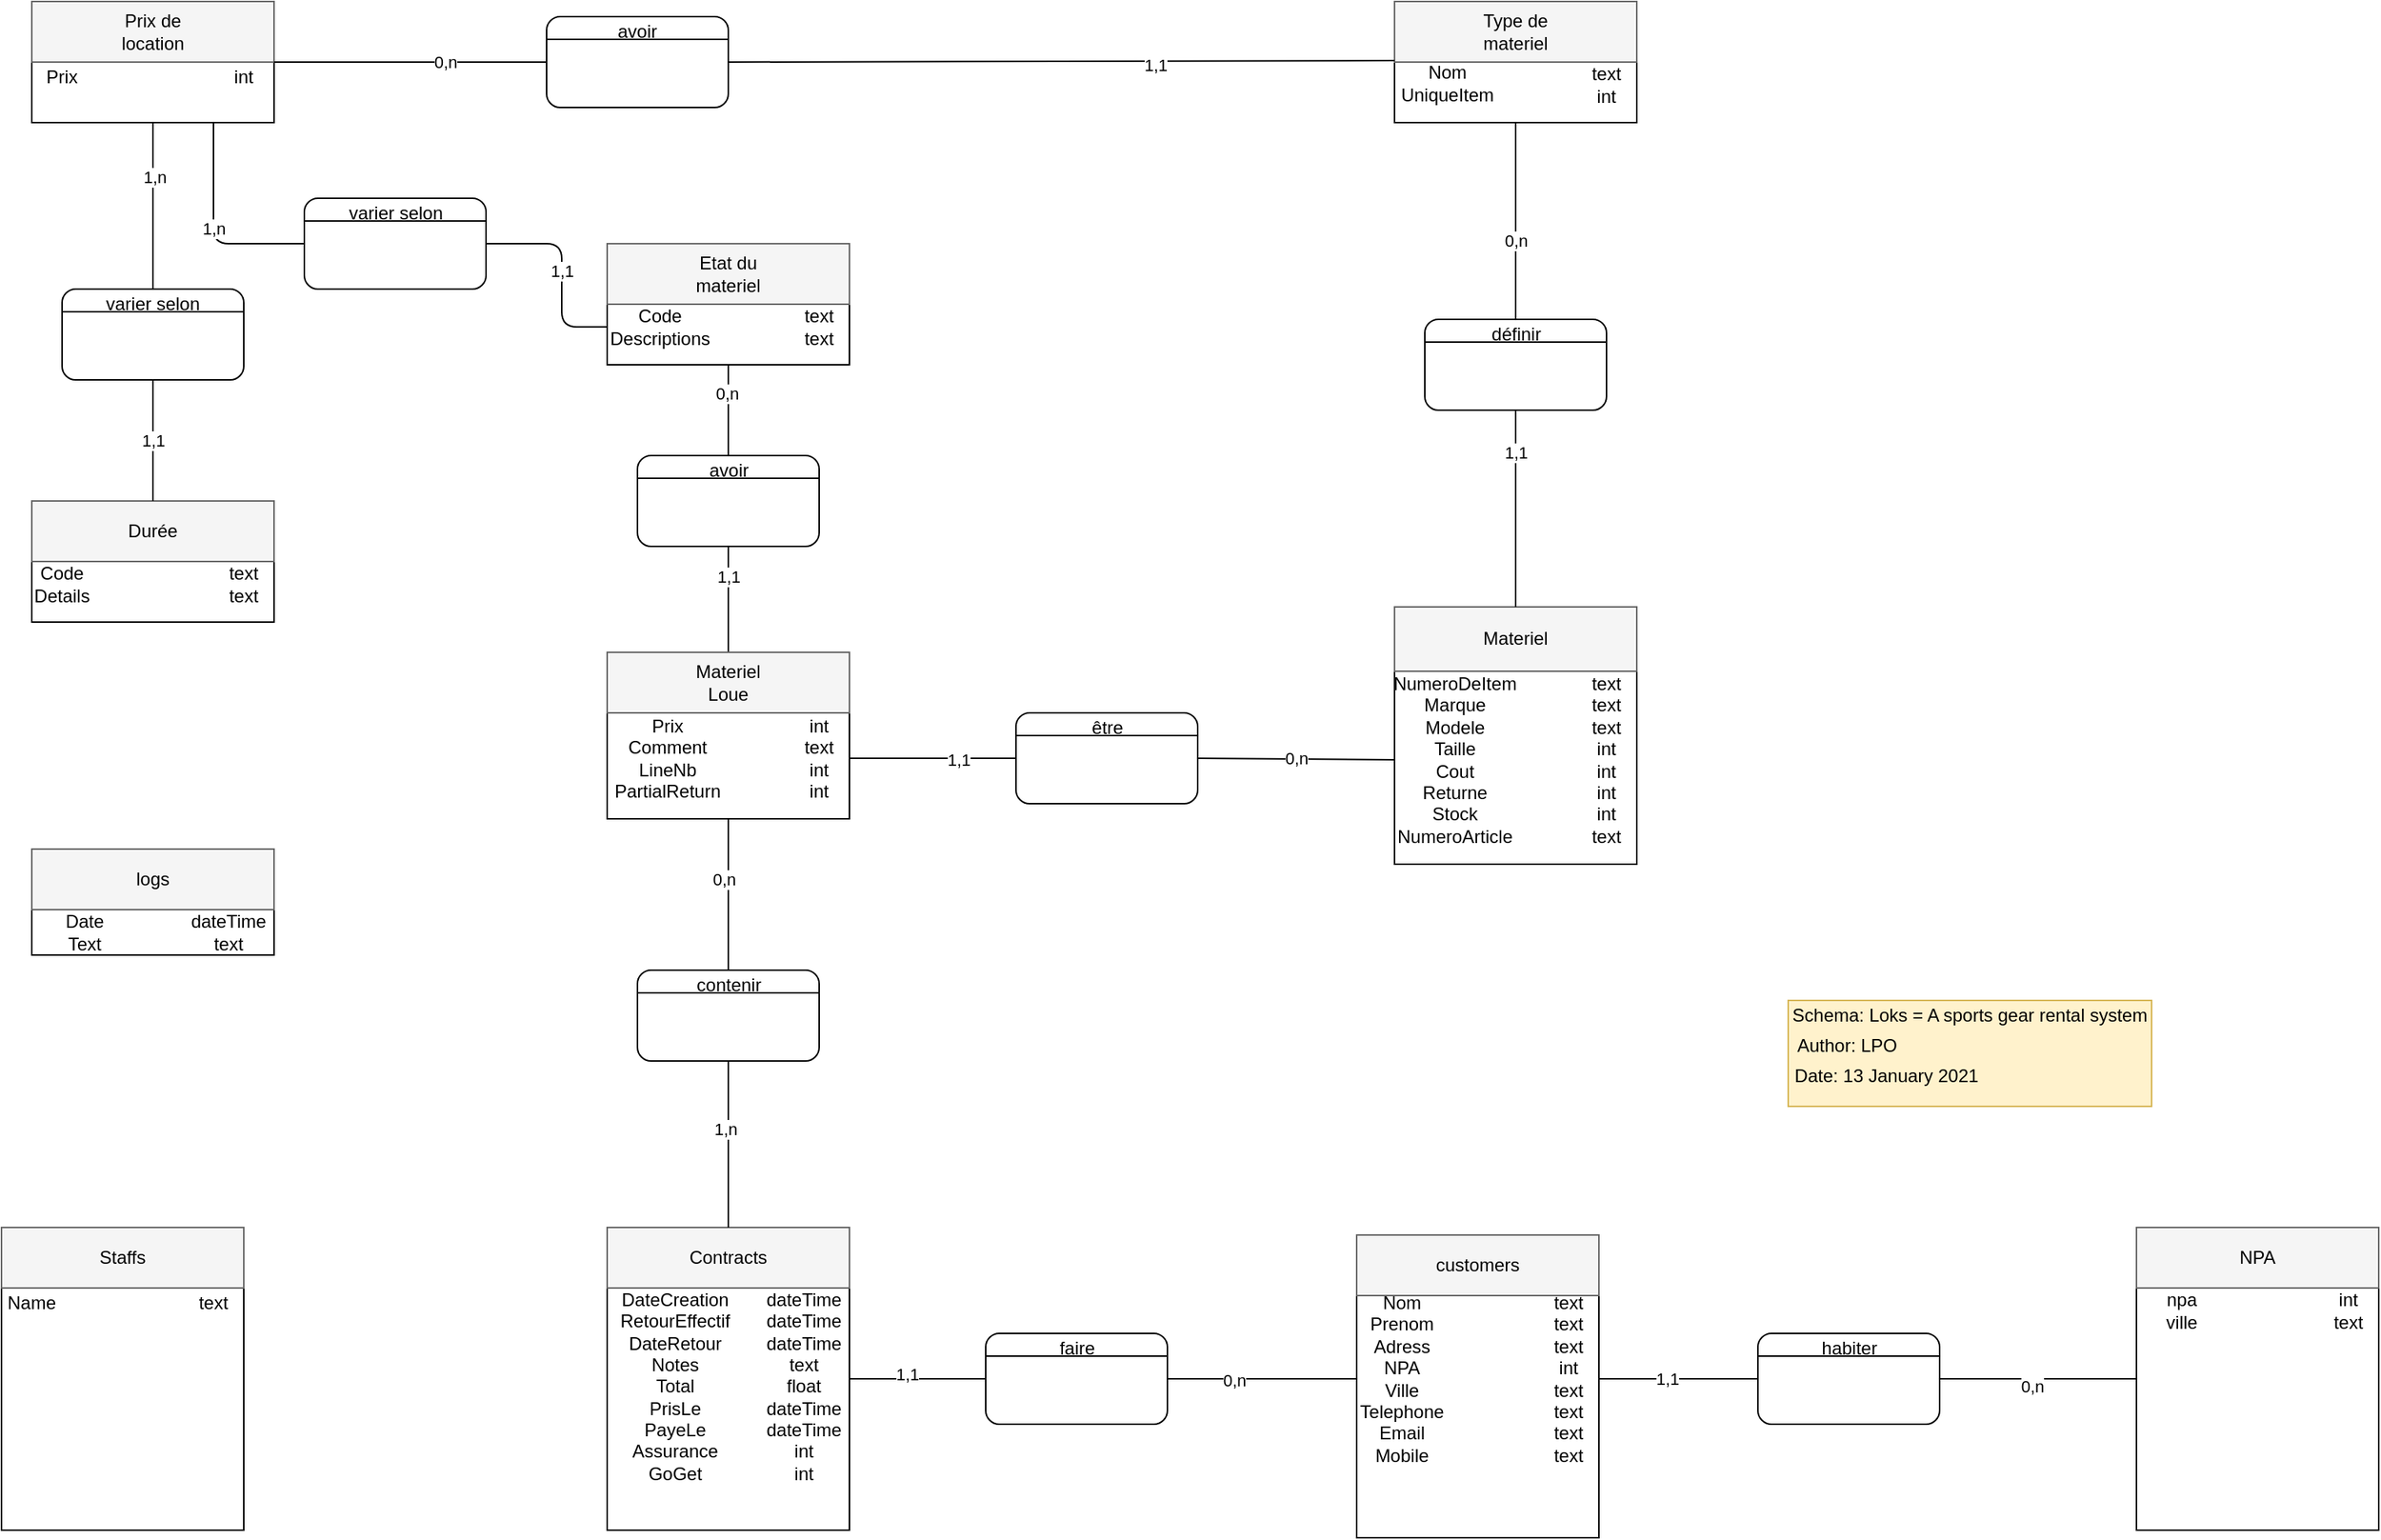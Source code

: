 <mxfile version="16.5.6" type="device"><diagram id="9WzmD446-krZWgBicuaV" name="Page-1"><mxGraphModel dx="1778" dy="1775" grid="1" gridSize="10" guides="1" tooltips="1" connect="1" arrows="1" fold="1" page="1" pageScale="1" pageWidth="1169" pageHeight="827" background="none" math="0" shadow="0"><root><mxCell id="0"/><mxCell id="1" parent="0"/><mxCell id="_PTMoVdR8mPty94F9TAN-124" value="" style="rounded=0;whiteSpace=wrap;html=1;fillColor=#fff2cc;strokeColor=#d6b656;container=0;" parent="1" vertex="1"><mxGeometry x="1200" y="-140" width="240" height="70" as="geometry"/></mxCell><mxCell id="_PTMoVdR8mPty94F9TAN-125" value="&lt;font style=&quot;font-size: 12px&quot;&gt;Schema: Loks = A sports gear rental system&lt;/font&gt;" style="text;html=1;strokeColor=none;fillColor=none;align=center;verticalAlign=middle;whiteSpace=wrap;rounded=0;container=0;" parent="1" vertex="1"><mxGeometry x="1200" y="-140" width="240" height="20" as="geometry"/></mxCell><mxCell id="_PTMoVdR8mPty94F9TAN-126" value="Author: LPO" style="text;html=1;strokeColor=none;fillColor=none;align=center;verticalAlign=middle;whiteSpace=wrap;rounded=0;container=0;" parent="1" vertex="1"><mxGeometry x="1200" y="-120" width="77.5" height="20" as="geometry"/></mxCell><mxCell id="_PTMoVdR8mPty94F9TAN-127" value="Date: 13 January 2021" style="text;html=1;strokeColor=none;fillColor=none;align=center;verticalAlign=middle;whiteSpace=wrap;rounded=0;container=0;" parent="1" vertex="1"><mxGeometry x="1200" y="-100" width="130" height="20" as="geometry"/></mxCell><mxCell id="_PTMoVdR8mPty94F9TAN-1" value="" style="rounded=0;whiteSpace=wrap;html=1;container=0;" parent="1" vertex="1"><mxGeometry x="20" y="10" width="160" height="200" as="geometry"/></mxCell><mxCell id="_PTMoVdR8mPty94F9TAN-3" value="" style="rounded=0;whiteSpace=wrap;html=1;fillColor=#f5f5f5;strokeColor=#666666;fontColor=#333333;container=0;" parent="1" vertex="1"><mxGeometry x="20" y="10" width="160" height="40" as="geometry"/></mxCell><mxCell id="_PTMoVdR8mPty94F9TAN-4" value="Staffs" style="text;html=1;strokeColor=none;fillColor=none;align=center;verticalAlign=middle;whiteSpace=wrap;rounded=0;container=0;" parent="1" vertex="1"><mxGeometry x="80" y="20" width="40" height="20" as="geometry"/></mxCell><mxCell id="_PTMoVdR8mPty94F9TAN-112" value="Name" style="text;html=1;strokeColor=none;fillColor=none;align=center;verticalAlign=middle;whiteSpace=wrap;rounded=0;container=0;" parent="1" vertex="1"><mxGeometry x="20" y="50" width="40" height="20" as="geometry"/></mxCell><mxCell id="_PTMoVdR8mPty94F9TAN-113" value="text" style="text;html=1;strokeColor=none;fillColor=none;align=center;verticalAlign=middle;whiteSpace=wrap;rounded=0;container=0;" parent="1" vertex="1"><mxGeometry x="140" y="50" width="40" height="20" as="geometry"/></mxCell><mxCell id="_PTMoVdR8mPty94F9TAN-14" value="" style="rounded=0;whiteSpace=wrap;html=1;container=0;" parent="1" vertex="1"><mxGeometry x="915" y="15" width="160" height="200" as="geometry"/></mxCell><mxCell id="_PTMoVdR8mPty94F9TAN-15" value="" style="rounded=0;whiteSpace=wrap;html=1;fillColor=#f5f5f5;strokeColor=#666666;fontColor=#333333;container=0;" parent="1" vertex="1"><mxGeometry x="915" y="15" width="160" height="40" as="geometry"/></mxCell><mxCell id="_PTMoVdR8mPty94F9TAN-16" value="customers" style="text;html=1;strokeColor=none;fillColor=none;align=center;verticalAlign=middle;whiteSpace=wrap;rounded=0;container=0;" parent="1" vertex="1"><mxGeometry x="975" y="25" width="40" height="20" as="geometry"/></mxCell><mxCell id="_PTMoVdR8mPty94F9TAN-116" value="Nom&lt;br&gt;Prenom&lt;br&gt;Adress&lt;br&gt;NPA&lt;br&gt;Ville&lt;br&gt;Telephone&lt;br&gt;Email&lt;br&gt;Mobile" style="text;html=1;strokeColor=none;fillColor=none;align=center;verticalAlign=middle;whiteSpace=wrap;rounded=0;container=0;" parent="1" vertex="1"><mxGeometry x="915" y="55" width="60" height="110" as="geometry"/></mxCell><mxCell id="_PTMoVdR8mPty94F9TAN-117" value="text&lt;br&gt;text&lt;br&gt;text&lt;br&gt;int&lt;br&gt;text&lt;br&gt;text&lt;br&gt;text&lt;br&gt;text" style="text;html=1;strokeColor=none;fillColor=none;align=center;verticalAlign=middle;whiteSpace=wrap;rounded=0;container=0;" parent="1" vertex="1"><mxGeometry x="1035" y="55" width="40" height="110" as="geometry"/></mxCell><mxCell id="_PTMoVdR8mPty94F9TAN-44" value="" style="rounded=0;whiteSpace=wrap;html=1;container=0;" parent="1" vertex="1"><mxGeometry x="40" y="-470" width="160" height="80" as="geometry"/></mxCell><mxCell id="_PTMoVdR8mPty94F9TAN-45" value="" style="rounded=0;whiteSpace=wrap;html=1;fillColor=#f5f5f5;strokeColor=#666666;fontColor=#333333;container=0;" parent="1" vertex="1"><mxGeometry x="40" y="-470" width="160" height="40" as="geometry"/></mxCell><mxCell id="_PTMoVdR8mPty94F9TAN-46" value="Durée" style="text;html=1;strokeColor=none;fillColor=none;align=center;verticalAlign=middle;whiteSpace=wrap;rounded=0;container=0;" parent="1" vertex="1"><mxGeometry x="100" y="-460" width="40" height="20" as="geometry"/></mxCell><mxCell id="_PTMoVdR8mPty94F9TAN-89" value="Code&lt;br&gt;Details" style="text;html=1;strokeColor=none;fillColor=none;align=center;verticalAlign=middle;whiteSpace=wrap;rounded=0;container=0;" parent="1" vertex="1"><mxGeometry x="40" y="-430" width="40" height="30" as="geometry"/></mxCell><mxCell id="_PTMoVdR8mPty94F9TAN-90" value="text&lt;br&gt;text" style="text;html=1;strokeColor=none;fillColor=none;align=center;verticalAlign=middle;whiteSpace=wrap;rounded=0;container=0;" parent="1" vertex="1"><mxGeometry x="160" y="-430" width="40" height="30" as="geometry"/></mxCell><mxCell id="_PTMoVdR8mPty94F9TAN-47" value="" style="group;container=0;" parent="1" vertex="1" connectable="0"><mxGeometry x="40" y="-800" width="160" height="200" as="geometry"/></mxCell><mxCell id="Ji-aBP_KLrgRGcmeKjv6-21" value="" style="rounded=0;whiteSpace=wrap;html=1;container=0;" parent="1" vertex="1"><mxGeometry x="40" y="-800" width="160" height="80" as="geometry"/></mxCell><mxCell id="Ji-aBP_KLrgRGcmeKjv6-22" value="" style="rounded=0;whiteSpace=wrap;html=1;fillColor=#f5f5f5;strokeColor=#666666;fontColor=#333333;container=0;" parent="1" vertex="1"><mxGeometry x="40" y="-800" width="160" height="40" as="geometry"/></mxCell><mxCell id="Ji-aBP_KLrgRGcmeKjv6-23" value="Prix de location" style="text;html=1;strokeColor=none;fillColor=none;align=center;verticalAlign=middle;whiteSpace=wrap;rounded=0;container=0;" parent="1" vertex="1"><mxGeometry x="100" y="-790" width="40" height="20" as="geometry"/></mxCell><mxCell id="Ji-aBP_KLrgRGcmeKjv6-24" value="Prix" style="text;html=1;strokeColor=none;fillColor=none;align=center;verticalAlign=middle;whiteSpace=wrap;rounded=0;container=0;" parent="1" vertex="1"><mxGeometry x="40" y="-760" width="40" height="20" as="geometry"/></mxCell><mxCell id="Ji-aBP_KLrgRGcmeKjv6-25" value="int" style="text;html=1;strokeColor=none;fillColor=none;align=center;verticalAlign=middle;whiteSpace=wrap;rounded=0;container=0;" parent="1" vertex="1"><mxGeometry x="160" y="-760" width="40" height="20" as="geometry"/></mxCell><mxCell id="_PTMoVdR8mPty94F9TAN-9" value="" style="rounded=0;whiteSpace=wrap;html=1;container=0;" parent="1" vertex="1"><mxGeometry x="420" y="10" width="160" height="200" as="geometry"/></mxCell><mxCell id="_PTMoVdR8mPty94F9TAN-10" value="" style="rounded=0;whiteSpace=wrap;html=1;fillColor=#f5f5f5;strokeColor=#666666;fontColor=#333333;container=0;" parent="1" vertex="1"><mxGeometry x="420" y="10" width="160" height="40" as="geometry"/></mxCell><mxCell id="_PTMoVdR8mPty94F9TAN-11" value="Contracts" style="text;html=1;strokeColor=none;fillColor=none;align=center;verticalAlign=middle;whiteSpace=wrap;rounded=0;container=0;" parent="1" vertex="1"><mxGeometry x="480" y="20" width="40" height="20" as="geometry"/></mxCell><mxCell id="_PTMoVdR8mPty94F9TAN-114" value="DateCreation&lt;br&gt;RetourEffectif&lt;br&gt;DateRetour&lt;br&gt;Notes&lt;br&gt;Total&lt;br&gt;PrisLe&lt;br&gt;PayeLe&lt;br&gt;Assurance&lt;br&gt;GoGet" style="text;html=1;strokeColor=none;fillColor=none;align=center;verticalAlign=middle;whiteSpace=wrap;rounded=0;container=0;" parent="1" vertex="1"><mxGeometry x="460" y="50" width="10" height="130" as="geometry"/></mxCell><mxCell id="_PTMoVdR8mPty94F9TAN-115" value="dateTime&lt;br&gt;dateTime&lt;br&gt;dateTime&lt;br&gt;text&lt;br&gt;float&lt;br&gt;dateTime&lt;br&gt;dateTime&lt;br&gt;int&lt;br&gt;int&lt;br&gt;" style="text;html=1;strokeColor=none;fillColor=none;align=center;verticalAlign=middle;whiteSpace=wrap;rounded=0;container=0;" parent="1" vertex="1"><mxGeometry x="530" y="50" width="40" height="130" as="geometry"/></mxCell><mxCell id="zCXw7izMBAzruXBHAepH-11" value="" style="endArrow=none;html=1;entryX=0.5;entryY=1;entryDx=0;entryDy=0;" parent="1" target="Ji-aBP_KLrgRGcmeKjv6-21" edge="1"><mxGeometry width="50" height="50" relative="1" as="geometry"><mxPoint x="120" y="-610" as="sourcePoint"/><mxPoint x="150" y="-710" as="targetPoint"/></mxGeometry></mxCell><mxCell id="zCXw7izMBAzruXBHAepH-15" value="1,n" style="edgeLabel;html=1;align=center;verticalAlign=middle;resizable=0;points=[];" parent="zCXw7izMBAzruXBHAepH-11" vertex="1" connectable="0"><mxGeometry x="0.343" y="-1" relative="1" as="geometry"><mxPoint as="offset"/></mxGeometry></mxCell><mxCell id="zCXw7izMBAzruXBHAepH-12" value="1,1" style="endArrow=none;html=1;entryX=0.5;entryY=1;entryDx=0;entryDy=0;exitX=0.5;exitY=0;exitDx=0;exitDy=0;" parent="1" source="_PTMoVdR8mPty94F9TAN-45" target="zCXw7izMBAzruXBHAepH-9" edge="1"><mxGeometry width="50" height="50" relative="1" as="geometry"><mxPoint x="80" y="-490" as="sourcePoint"/><mxPoint x="130" y="-540" as="targetPoint"/></mxGeometry></mxCell><mxCell id="zCXw7izMBAzruXBHAepH-21" value="" style="group" parent="1" vertex="1" connectable="0"><mxGeometry x="420" y="-640" width="160" height="80" as="geometry"/></mxCell><mxCell id="zCXw7izMBAzruXBHAepH-16" value="" style="group" parent="zCXw7izMBAzruXBHAepH-21" vertex="1" connectable="0"><mxGeometry width="160" height="80" as="geometry"/></mxCell><mxCell id="_PTMoVdR8mPty94F9TAN-34" value="" style="rounded=0;whiteSpace=wrap;html=1;container=0;" parent="zCXw7izMBAzruXBHAepH-16" vertex="1"><mxGeometry width="160" height="80" as="geometry"/></mxCell><mxCell id="_PTMoVdR8mPty94F9TAN-35" value="" style="rounded=0;whiteSpace=wrap;html=1;fillColor=#f5f5f5;strokeColor=#666666;fontColor=#333333;container=0;" parent="zCXw7izMBAzruXBHAepH-16" vertex="1"><mxGeometry width="160" height="40" as="geometry"/></mxCell><mxCell id="_PTMoVdR8mPty94F9TAN-36" value="Etat du materiel" style="text;html=1;strokeColor=none;fillColor=none;align=center;verticalAlign=middle;whiteSpace=wrap;rounded=0;container=0;" parent="zCXw7izMBAzruXBHAepH-16" vertex="1"><mxGeometry x="60" y="10" width="40" height="20" as="geometry"/></mxCell><mxCell id="_PTMoVdR8mPty94F9TAN-91" value="Code&lt;br&gt;Descriptions" style="text;html=1;strokeColor=none;fillColor=none;align=center;verticalAlign=middle;whiteSpace=wrap;rounded=0;container=0;" parent="zCXw7izMBAzruXBHAepH-16" vertex="1"><mxGeometry y="30" width="70" height="50" as="geometry"/></mxCell><mxCell id="_PTMoVdR8mPty94F9TAN-92" value="text&lt;br&gt;text" style="text;html=1;strokeColor=none;fillColor=none;align=center;verticalAlign=middle;whiteSpace=wrap;rounded=0;container=0;" parent="zCXw7izMBAzruXBHAepH-16" vertex="1"><mxGeometry x="120" y="40" width="40" height="30" as="geometry"/></mxCell><mxCell id="zCXw7izMBAzruXBHAepH-22" value="" style="group" parent="1" vertex="1" connectable="0"><mxGeometry x="220" y="-690" width="120" height="80" as="geometry"/></mxCell><mxCell id="zCXw7izMBAzruXBHAepH-18" value="" style="group" parent="zCXw7izMBAzruXBHAepH-22" vertex="1" connectable="0"><mxGeometry width="120" height="80" as="geometry"/></mxCell><mxCell id="zCXw7izMBAzruXBHAepH-19" value="" style="rounded=1;whiteSpace=wrap;html=1;" parent="zCXw7izMBAzruXBHAepH-18" vertex="1"><mxGeometry y="20" width="120" height="60" as="geometry"/></mxCell><mxCell id="WAg0aHEpYFght70M3WNd-4" value="" style="endArrow=none;html=1;exitX=0;exitY=0.25;exitDx=0;exitDy=0;entryX=1;entryY=0.25;entryDx=0;entryDy=0;" parent="zCXw7izMBAzruXBHAepH-18" source="zCXw7izMBAzruXBHAepH-19" target="zCXw7izMBAzruXBHAepH-19" edge="1"><mxGeometry width="50" height="50" relative="1" as="geometry"><mxPoint x="10" y="180" as="sourcePoint"/><mxPoint x="100" y="160" as="targetPoint"/></mxGeometry></mxCell><mxCell id="4ryW6aU3cbQ0nedecS1C-4" value="varier selon" style="text;html=1;align=center;verticalAlign=middle;resizable=0;points=[];autosize=1;" parent="zCXw7izMBAzruXBHAepH-18" vertex="1"><mxGeometry x="20" y="20" width="80" height="20" as="geometry"/></mxCell><mxCell id="zCXw7izMBAzruXBHAepH-23" value="1,n" style="endArrow=none;html=1;exitX=0.75;exitY=1;exitDx=0;exitDy=0;entryX=0;entryY=0.5;entryDx=0;entryDy=0;" parent="1" source="Ji-aBP_KLrgRGcmeKjv6-21" target="zCXw7izMBAzruXBHAepH-19" edge="1"><mxGeometry width="50" height="50" relative="1" as="geometry"><mxPoint x="180" y="-650" as="sourcePoint"/><mxPoint x="230" y="-700" as="targetPoint"/><Array as="points"><mxPoint x="160" y="-640"/></Array></mxGeometry></mxCell><mxCell id="zCXw7izMBAzruXBHAepH-24" value="" style="group" parent="1" vertex="1" connectable="0"><mxGeometry x="60" y="-630" width="120" height="80" as="geometry"/></mxCell><mxCell id="zCXw7izMBAzruXBHAepH-8" value="" style="group" parent="zCXw7izMBAzruXBHAepH-24" vertex="1" connectable="0"><mxGeometry width="120" height="80" as="geometry"/></mxCell><mxCell id="zCXw7izMBAzruXBHAepH-9" value="" style="rounded=1;whiteSpace=wrap;html=1;" parent="zCXw7izMBAzruXBHAepH-8" vertex="1"><mxGeometry y="20" width="120" height="60" as="geometry"/></mxCell><mxCell id="WAg0aHEpYFght70M3WNd-1" value="" style="endArrow=none;html=1;entryX=1;entryY=0.25;entryDx=0;entryDy=0;exitX=0;exitY=0.25;exitDx=0;exitDy=0;" parent="zCXw7izMBAzruXBHAepH-8" source="zCXw7izMBAzruXBHAepH-9" target="zCXw7izMBAzruXBHAepH-9" edge="1"><mxGeometry width="50" height="50" relative="1" as="geometry"><mxPoint x="200" y="140" as="sourcePoint"/><mxPoint x="250" y="90" as="targetPoint"/></mxGeometry></mxCell><mxCell id="WAg0aHEpYFght70M3WNd-2" value="varier selon" style="text;html=1;strokeColor=none;fillColor=none;align=center;verticalAlign=middle;whiteSpace=wrap;rounded=0;" parent="zCXw7izMBAzruXBHAepH-8" vertex="1"><mxGeometry x="25" y="20" width="70" height="20" as="geometry"/></mxCell><mxCell id="zCXw7izMBAzruXBHAepH-25" value="1,1" style="endArrow=none;html=1;entryX=1;entryY=0.5;entryDx=0;entryDy=0;exitX=0;exitY=0.5;exitDx=0;exitDy=0;" parent="1" source="_PTMoVdR8mPty94F9TAN-91" target="zCXw7izMBAzruXBHAepH-19" edge="1"><mxGeometry width="50" height="50" relative="1" as="geometry"><mxPoint x="350" y="-540" as="sourcePoint"/><mxPoint x="400" y="-590" as="targetPoint"/><Array as="points"><mxPoint x="390" y="-585"/><mxPoint x="390" y="-640"/></Array></mxGeometry></mxCell><mxCell id="zCXw7izMBAzruXBHAepH-26" value="" style="group" parent="1" vertex="1" connectable="0"><mxGeometry x="940" y="-400" width="160" height="170" as="geometry"/></mxCell><mxCell id="_PTMoVdR8mPty94F9TAN-24" value="" style="rounded=0;whiteSpace=wrap;html=1;container=0;" parent="zCXw7izMBAzruXBHAepH-26" vertex="1"><mxGeometry width="160" height="170" as="geometry"/></mxCell><mxCell id="_PTMoVdR8mPty94F9TAN-25" value="" style="rounded=0;whiteSpace=wrap;html=1;fillColor=#f5f5f5;strokeColor=#666666;fontColor=#333333;container=0;" parent="zCXw7izMBAzruXBHAepH-26" vertex="1"><mxGeometry width="160" height="42.5" as="geometry"/></mxCell><mxCell id="_PTMoVdR8mPty94F9TAN-26" value="Materiel" style="text;html=1;strokeColor=none;fillColor=none;align=center;verticalAlign=middle;whiteSpace=wrap;rounded=0;container=0;" parent="zCXw7izMBAzruXBHAepH-26" vertex="1"><mxGeometry x="60" y="10.625" width="40" height="21.25" as="geometry"/></mxCell><mxCell id="_PTMoVdR8mPty94F9TAN-96" value="NumeroDeItem&lt;br&gt;Marque&lt;br&gt;Modele&lt;br&gt;Taille&lt;br&gt;Cout&lt;br&gt;Returne&lt;br&gt;Stock&lt;br&gt;NumeroArticle" style="text;html=1;strokeColor=none;fillColor=none;align=center;verticalAlign=middle;whiteSpace=wrap;rounded=0;container=0;" parent="zCXw7izMBAzruXBHAepH-26" vertex="1"><mxGeometry y="42.5" width="80" height="116.875" as="geometry"/></mxCell><mxCell id="_PTMoVdR8mPty94F9TAN-97" value="text&lt;br&gt;text&lt;br&gt;text&lt;br&gt;int&lt;br&gt;int&lt;br&gt;int&lt;br&gt;int&lt;br&gt;text" style="text;html=1;strokeColor=none;fillColor=none;align=center;verticalAlign=middle;whiteSpace=wrap;rounded=0;container=0;" parent="zCXw7izMBAzruXBHAepH-26" vertex="1"><mxGeometry x="120" y="42.5" width="40" height="116.875" as="geometry"/></mxCell><mxCell id="zCXw7izMBAzruXBHAepH-27" value="" style="group" parent="1" vertex="1" connectable="0"><mxGeometry x="940" y="-800" width="160" height="80" as="geometry"/></mxCell><mxCell id="_PTMoVdR8mPty94F9TAN-39" value="" style="rounded=0;whiteSpace=wrap;html=1;rotation=0;container=0;" parent="zCXw7izMBAzruXBHAepH-27" vertex="1"><mxGeometry width="160" height="80" as="geometry"/></mxCell><mxCell id="_PTMoVdR8mPty94F9TAN-40" value="" style="rounded=0;whiteSpace=wrap;html=1;fillColor=#f5f5f5;strokeColor=#666666;fontColor=#333333;rotation=0;container=0;" parent="zCXw7izMBAzruXBHAepH-27" vertex="1"><mxGeometry width="160" height="40" as="geometry"/></mxCell><mxCell id="_PTMoVdR8mPty94F9TAN-41" value="Type de materiel" style="text;html=1;strokeColor=none;fillColor=none;align=center;verticalAlign=middle;whiteSpace=wrap;rounded=0;rotation=0;container=0;" parent="zCXw7izMBAzruXBHAepH-27" vertex="1"><mxGeometry x="60" y="10" width="40" height="20" as="geometry"/></mxCell><mxCell id="_PTMoVdR8mPty94F9TAN-100" value="text&lt;br&gt;int" style="text;html=1;strokeColor=none;fillColor=none;align=center;verticalAlign=middle;whiteSpace=wrap;rounded=0;rotation=0;container=0;" parent="zCXw7izMBAzruXBHAepH-27" vertex="1"><mxGeometry x="120" y="40" width="40" height="30" as="geometry"/></mxCell><mxCell id="_PTMoVdR8mPty94F9TAN-101" value="Nom&lt;br&gt;UniqueItem" style="text;html=1;strokeColor=none;fillColor=none;align=center;verticalAlign=middle;whiteSpace=wrap;rounded=0;rotation=0;container=0;" parent="zCXw7izMBAzruXBHAepH-27" vertex="1"><mxGeometry y="39" width="70" height="30" as="geometry"/></mxCell><mxCell id="WAg0aHEpYFght70M3WNd-7" value="" style="rounded=1;whiteSpace=wrap;html=1;" parent="1" vertex="1"><mxGeometry x="380" y="-790" width="120" height="60" as="geometry"/></mxCell><mxCell id="WAg0aHEpYFght70M3WNd-8" value="" style="endArrow=none;html=1;entryX=1;entryY=0.25;entryDx=0;entryDy=0;exitX=0;exitY=0.25;exitDx=0;exitDy=0;" parent="1" source="WAg0aHEpYFght70M3WNd-7" target="WAg0aHEpYFght70M3WNd-7" edge="1"><mxGeometry width="50" height="50" relative="1" as="geometry"><mxPoint x="260" y="-750" as="sourcePoint"/><mxPoint x="310" y="-800" as="targetPoint"/></mxGeometry></mxCell><mxCell id="WAg0aHEpYFght70M3WNd-9" value="avoir" style="text;html=1;strokeColor=none;fillColor=none;align=center;verticalAlign=middle;whiteSpace=wrap;rounded=0;" parent="1" vertex="1"><mxGeometry x="420" y="-790" width="40" height="20" as="geometry"/></mxCell><mxCell id="WAg0aHEpYFght70M3WNd-10" value="" style="endArrow=none;html=1;entryX=0;entryY=0.5;entryDx=0;entryDy=0;exitX=1;exitY=0;exitDx=0;exitDy=0;" parent="1" source="Ji-aBP_KLrgRGcmeKjv6-25" target="WAg0aHEpYFght70M3WNd-7" edge="1"><mxGeometry width="50" height="50" relative="1" as="geometry"><mxPoint x="280" y="-710" as="sourcePoint"/><mxPoint x="330" y="-760" as="targetPoint"/></mxGeometry></mxCell><mxCell id="WAg0aHEpYFght70M3WNd-13" value="0,n" style="edgeLabel;html=1;align=center;verticalAlign=middle;resizable=0;points=[];" parent="WAg0aHEpYFght70M3WNd-10" vertex="1" connectable="0"><mxGeometry x="0.256" relative="1" as="geometry"><mxPoint as="offset"/></mxGeometry></mxCell><mxCell id="WAg0aHEpYFght70M3WNd-11" value="" style="endArrow=none;html=1;entryX=0;entryY=0;entryDx=0;entryDy=0;exitX=1;exitY=0.5;exitDx=0;exitDy=0;" parent="1" source="WAg0aHEpYFght70M3WNd-7" target="_PTMoVdR8mPty94F9TAN-101" edge="1"><mxGeometry width="50" height="50" relative="1" as="geometry"><mxPoint x="500" y="-710" as="sourcePoint"/><mxPoint x="550" y="-760" as="targetPoint"/></mxGeometry></mxCell><mxCell id="WAg0aHEpYFght70M3WNd-12" value="1,1" style="edgeLabel;html=1;align=center;verticalAlign=middle;resizable=0;points=[];" parent="WAg0aHEpYFght70M3WNd-11" vertex="1" connectable="0"><mxGeometry x="0.28" y="-2" relative="1" as="geometry"><mxPoint as="offset"/></mxGeometry></mxCell><mxCell id="WAg0aHEpYFght70M3WNd-14" value="" style="rounded=1;whiteSpace=wrap;html=1;" parent="1" vertex="1"><mxGeometry x="960" y="-590" width="120" height="60" as="geometry"/></mxCell><mxCell id="WAg0aHEpYFght70M3WNd-15" value="" style="endArrow=none;html=1;entryX=0.5;entryY=1;entryDx=0;entryDy=0;exitX=0.5;exitY=0;exitDx=0;exitDy=0;" parent="1" source="WAg0aHEpYFght70M3WNd-14" target="_PTMoVdR8mPty94F9TAN-39" edge="1"><mxGeometry width="50" height="50" relative="1" as="geometry"><mxPoint x="940" y="-610" as="sourcePoint"/><mxPoint x="990" y="-660" as="targetPoint"/></mxGeometry></mxCell><mxCell id="uralqBCzyzUsIa5Iu1fN-20" value="0,n" style="edgeLabel;html=1;align=center;verticalAlign=middle;resizable=0;points=[];" parent="WAg0aHEpYFght70M3WNd-15" vertex="1" connectable="0"><mxGeometry x="-0.2" relative="1" as="geometry"><mxPoint as="offset"/></mxGeometry></mxCell><mxCell id="WAg0aHEpYFght70M3WNd-16" value="" style="endArrow=none;html=1;entryX=0.5;entryY=1;entryDx=0;entryDy=0;exitX=0.5;exitY=0;exitDx=0;exitDy=0;" parent="1" source="_PTMoVdR8mPty94F9TAN-25" target="WAg0aHEpYFght70M3WNd-14" edge="1"><mxGeometry width="50" height="50" relative="1" as="geometry"><mxPoint x="870" y="-440" as="sourcePoint"/><mxPoint x="920" y="-490" as="targetPoint"/></mxGeometry></mxCell><mxCell id="uralqBCzyzUsIa5Iu1fN-21" value="1,1" style="edgeLabel;html=1;align=center;verticalAlign=middle;resizable=0;points=[];" parent="WAg0aHEpYFght70M3WNd-16" vertex="1" connectable="0"><mxGeometry x="0.575" relative="1" as="geometry"><mxPoint as="offset"/></mxGeometry></mxCell><mxCell id="WAg0aHEpYFght70M3WNd-17" value="" style="endArrow=none;html=1;entryX=1;entryY=0.25;entryDx=0;entryDy=0;exitX=0;exitY=0.25;exitDx=0;exitDy=0;" parent="1" source="WAg0aHEpYFght70M3WNd-14" target="WAg0aHEpYFght70M3WNd-14" edge="1"><mxGeometry width="50" height="50" relative="1" as="geometry"><mxPoint x="830" y="-470" as="sourcePoint"/><mxPoint x="880" y="-520" as="targetPoint"/></mxGeometry></mxCell><mxCell id="WAg0aHEpYFght70M3WNd-20" value="" style="endArrow=none;html=1;entryX=0.5;entryY=1;entryDx=0;entryDy=0;exitX=0.5;exitY=0;exitDx=0;exitDy=0;" parent="1" source="WAg0aHEpYFght70M3WNd-18" target="_PTMoVdR8mPty94F9TAN-34" edge="1"><mxGeometry width="50" height="50" relative="1" as="geometry"><mxPoint x="300" y="-460" as="sourcePoint"/><mxPoint x="350" y="-510" as="targetPoint"/></mxGeometry></mxCell><mxCell id="uralqBCzyzUsIa5Iu1fN-19" value="0,n" style="edgeLabel;html=1;align=center;verticalAlign=middle;resizable=0;points=[];" parent="WAg0aHEpYFght70M3WNd-20" vertex="1" connectable="0"><mxGeometry x="0.362" y="1" relative="1" as="geometry"><mxPoint as="offset"/></mxGeometry></mxCell><mxCell id="WAg0aHEpYFght70M3WNd-21" value="" style="endArrow=none;html=1;entryX=0.5;entryY=1;entryDx=0;entryDy=0;exitX=0.5;exitY=0;exitDx=0;exitDy=0;" parent="1" source="_PTMoVdR8mPty94F9TAN-20" target="WAg0aHEpYFght70M3WNd-18" edge="1"><mxGeometry width="50" height="50" relative="1" as="geometry"><mxPoint x="250" y="-410" as="sourcePoint"/><mxPoint x="300" y="-460" as="targetPoint"/></mxGeometry></mxCell><mxCell id="uralqBCzyzUsIa5Iu1fN-18" value="1,1" style="edgeLabel;html=1;align=center;verticalAlign=middle;resizable=0;points=[];" parent="WAg0aHEpYFght70M3WNd-21" vertex="1" connectable="0"><mxGeometry x="0.426" relative="1" as="geometry"><mxPoint as="offset"/></mxGeometry></mxCell><mxCell id="WAg0aHEpYFght70M3WNd-23" value="" style="rounded=1;whiteSpace=wrap;html=1;" parent="1" vertex="1"><mxGeometry x="440" y="-160" width="120" height="60" as="geometry"/></mxCell><mxCell id="WAg0aHEpYFght70M3WNd-24" value="" style="endArrow=none;html=1;entryX=0.5;entryY=1;entryDx=0;entryDy=0;exitX=0.5;exitY=0;exitDx=0;exitDy=0;" parent="1" source="WAg0aHEpYFght70M3WNd-23" target="_PTMoVdR8mPty94F9TAN-19" edge="1"><mxGeometry width="50" height="50" relative="1" as="geometry"><mxPoint x="360" y="-120" as="sourcePoint"/><mxPoint x="410" y="-170" as="targetPoint"/></mxGeometry></mxCell><mxCell id="uralqBCzyzUsIa5Iu1fN-13" value="0,n" style="edgeLabel;html=1;align=center;verticalAlign=middle;resizable=0;points=[];" parent="WAg0aHEpYFght70M3WNd-24" vertex="1" connectable="0"><mxGeometry x="0.214" y="3" relative="1" as="geometry"><mxPoint as="offset"/></mxGeometry></mxCell><mxCell id="WAg0aHEpYFght70M3WNd-25" value="" style="endArrow=none;html=1;entryX=0.5;entryY=1;entryDx=0;entryDy=0;exitX=0.5;exitY=0;exitDx=0;exitDy=0;" parent="1" source="_PTMoVdR8mPty94F9TAN-10" target="WAg0aHEpYFght70M3WNd-23" edge="1"><mxGeometry width="50" height="50" relative="1" as="geometry"><mxPoint x="350" y="10" as="sourcePoint"/><mxPoint x="400" y="-40" as="targetPoint"/></mxGeometry></mxCell><mxCell id="uralqBCzyzUsIa5Iu1fN-12" value="1,n" style="edgeLabel;html=1;align=center;verticalAlign=middle;resizable=0;points=[];" parent="WAg0aHEpYFght70M3WNd-25" vertex="1" connectable="0"><mxGeometry x="0.182" y="2" relative="1" as="geometry"><mxPoint as="offset"/></mxGeometry></mxCell><mxCell id="WAg0aHEpYFght70M3WNd-26" value="" style="endArrow=none;html=1;entryX=1;entryY=0.25;entryDx=0;entryDy=0;exitX=0;exitY=0.25;exitDx=0;exitDy=0;" parent="1" source="WAg0aHEpYFght70M3WNd-23" target="WAg0aHEpYFght70M3WNd-23" edge="1"><mxGeometry width="50" height="50" relative="1" as="geometry"><mxPoint x="390" y="-30" as="sourcePoint"/><mxPoint x="440" y="-80" as="targetPoint"/></mxGeometry></mxCell><mxCell id="WAg0aHEpYFght70M3WNd-32" value="" style="endArrow=none;html=1;entryX=0;entryY=0.5;entryDx=0;entryDy=0;exitX=1;exitY=0.5;exitDx=0;exitDy=0;" parent="1" source="WAg0aHEpYFght70M3WNd-33" target="_PTMoVdR8mPty94F9TAN-116" edge="1"><mxGeometry width="50" height="50" relative="1" as="geometry"><mxPoint x="820" y="95" as="sourcePoint"/><mxPoint x="820" y="270" as="targetPoint"/></mxGeometry></mxCell><mxCell id="uralqBCzyzUsIa5Iu1fN-24" value="0,n" style="edgeLabel;html=1;align=center;verticalAlign=middle;resizable=0;points=[];" parent="WAg0aHEpYFght70M3WNd-32" vertex="1" connectable="0"><mxGeometry x="-0.3" y="-1" relative="1" as="geometry"><mxPoint as="offset"/></mxGeometry></mxCell><mxCell id="WAg0aHEpYFght70M3WNd-33" value="" style="rounded=1;whiteSpace=wrap;html=1;" parent="1" vertex="1"><mxGeometry x="670" y="80" width="120" height="60" as="geometry"/></mxCell><mxCell id="WAg0aHEpYFght70M3WNd-34" value="" style="endArrow=none;html=1;entryX=1;entryY=0.25;entryDx=0;entryDy=0;exitX=0;exitY=0.25;exitDx=0;exitDy=0;" parent="1" source="WAg0aHEpYFght70M3WNd-33" target="WAg0aHEpYFght70M3WNd-33" edge="1"><mxGeometry width="50" height="50" relative="1" as="geometry"><mxPoint x="620" y="30" as="sourcePoint"/><mxPoint x="670" y="-20" as="targetPoint"/></mxGeometry></mxCell><mxCell id="WAg0aHEpYFght70M3WNd-35" value="" style="endArrow=none;html=1;entryX=0;entryY=0.5;entryDx=0;entryDy=0;exitX=1;exitY=0.5;exitDx=0;exitDy=0;" parent="1" source="_PTMoVdR8mPty94F9TAN-9" target="WAg0aHEpYFght70M3WNd-33" edge="1"><mxGeometry width="50" height="50" relative="1" as="geometry"><mxPoint x="600" y="70" as="sourcePoint"/><mxPoint x="650" y="20" as="targetPoint"/></mxGeometry></mxCell><mxCell id="uralqBCzyzUsIa5Iu1fN-25" value="1,1" style="edgeLabel;html=1;align=center;verticalAlign=middle;resizable=0;points=[];" parent="WAg0aHEpYFght70M3WNd-35" vertex="1" connectable="0"><mxGeometry x="-0.151" y="3" relative="1" as="geometry"><mxPoint as="offset"/></mxGeometry></mxCell><mxCell id="WAg0aHEpYFght70M3WNd-36" value="" style="rounded=1;whiteSpace=wrap;html=1;" parent="1" vertex="1"><mxGeometry x="690" y="-330" width="120" height="60" as="geometry"/></mxCell><mxCell id="WAg0aHEpYFght70M3WNd-38" value="" style="endArrow=none;html=1;entryX=0;entryY=0.5;entryDx=0;entryDy=0;exitX=1;exitY=0.5;exitDx=0;exitDy=0;" parent="1" source="_PTMoVdR8mPty94F9TAN-94" target="WAg0aHEpYFght70M3WNd-36" edge="1"><mxGeometry width="50" height="50" relative="1" as="geometry"><mxPoint x="590" y="-290" as="sourcePoint"/><mxPoint x="640" y="-340" as="targetPoint"/></mxGeometry></mxCell><mxCell id="uralqBCzyzUsIa5Iu1fN-16" value="1,1" style="edgeLabel;html=1;align=center;verticalAlign=middle;resizable=0;points=[];" parent="WAg0aHEpYFght70M3WNd-38" vertex="1" connectable="0"><mxGeometry x="0.309" y="-1" relative="1" as="geometry"><mxPoint as="offset"/></mxGeometry></mxCell><mxCell id="uralqBCzyzUsIa5Iu1fN-3" value="" style="rounded=1;whiteSpace=wrap;html=1;" parent="1" vertex="1"><mxGeometry x="1180" y="80" width="120" height="60" as="geometry"/></mxCell><mxCell id="uralqBCzyzUsIa5Iu1fN-4" value="" style="endArrow=none;html=1;entryX=0;entryY=0.5;entryDx=0;entryDy=0;" parent="1" source="_PTMoVdR8mPty94F9TAN-117" target="uralqBCzyzUsIa5Iu1fN-3" edge="1"><mxGeometry width="50" height="50" relative="1" as="geometry"><mxPoint x="1110" y="130" as="sourcePoint"/><mxPoint x="1160" y="80" as="targetPoint"/></mxGeometry></mxCell><mxCell id="uralqBCzyzUsIa5Iu1fN-14" value="1,1" style="edgeLabel;html=1;align=center;verticalAlign=middle;resizable=0;points=[];" parent="uralqBCzyzUsIa5Iu1fN-4" vertex="1" connectable="0"><mxGeometry x="0.218" y="3" relative="1" as="geometry"><mxPoint x="-19" y="3" as="offset"/></mxGeometry></mxCell><mxCell id="uralqBCzyzUsIa5Iu1fN-5" value="" style="endArrow=none;html=1;entryX=0;entryY=0.5;entryDx=0;entryDy=0;exitX=1;exitY=0.5;exitDx=0;exitDy=0;" parent="1" source="uralqBCzyzUsIa5Iu1fN-3" target="4ryW6aU3cbQ0nedecS1C-17" edge="1"><mxGeometry width="50" height="50" relative="1" as="geometry"><mxPoint x="1220" y="30" as="sourcePoint"/><mxPoint x="1410" y="110" as="targetPoint"/></mxGeometry></mxCell><mxCell id="uralqBCzyzUsIa5Iu1fN-15" value="0,n" style="edgeLabel;html=1;align=center;verticalAlign=middle;resizable=0;points=[];" parent="uralqBCzyzUsIa5Iu1fN-5" vertex="1" connectable="0"><mxGeometry x="-0.273" y="-3" relative="1" as="geometry"><mxPoint x="13" y="2" as="offset"/></mxGeometry></mxCell><mxCell id="uralqBCzyzUsIa5Iu1fN-6" value="" style="endArrow=none;html=1;entryX=1;entryY=0.25;entryDx=0;entryDy=0;exitX=0;exitY=0.25;exitDx=0;exitDy=0;" parent="1" source="uralqBCzyzUsIa5Iu1fN-3" target="uralqBCzyzUsIa5Iu1fN-3" edge="1"><mxGeometry width="50" height="50" relative="1" as="geometry"><mxPoint x="1160" y="35" as="sourcePoint"/><mxPoint x="1210" y="-15" as="targetPoint"/></mxGeometry></mxCell><mxCell id="4ryW6aU3cbQ0nedecS1C-1" value="" style="group" parent="1" vertex="1" connectable="0"><mxGeometry x="420" y="-370" width="160" height="110" as="geometry"/></mxCell><mxCell id="zCXw7izMBAzruXBHAepH-17" value="" style="group" parent="4ryW6aU3cbQ0nedecS1C-1" vertex="1" connectable="0"><mxGeometry width="160" height="110" as="geometry"/></mxCell><mxCell id="_PTMoVdR8mPty94F9TAN-19" value="" style="rounded=0;whiteSpace=wrap;html=1;container=0;" parent="zCXw7izMBAzruXBHAepH-17" vertex="1"><mxGeometry width="160" height="110" as="geometry"/></mxCell><mxCell id="_PTMoVdR8mPty94F9TAN-20" value="" style="rounded=0;whiteSpace=wrap;html=1;fillColor=#f5f5f5;strokeColor=#666666;fontColor=#333333;container=0;" parent="zCXw7izMBAzruXBHAepH-17" vertex="1"><mxGeometry width="160" height="40" as="geometry"/></mxCell><mxCell id="_PTMoVdR8mPty94F9TAN-21" value="Materiel&lt;br&gt;Loue" style="text;html=1;strokeColor=none;fillColor=none;align=center;verticalAlign=middle;whiteSpace=wrap;rounded=0;container=0;" parent="zCXw7izMBAzruXBHAepH-17" vertex="1"><mxGeometry x="60" y="10" width="40" height="20" as="geometry"/></mxCell><mxCell id="_PTMoVdR8mPty94F9TAN-93" value="Prix&lt;br&gt;Comment&lt;br&gt;LineNb&lt;br&gt;PartialReturn" style="text;html=1;strokeColor=none;fillColor=none;align=center;verticalAlign=middle;whiteSpace=wrap;rounded=0;container=0;" parent="zCXw7izMBAzruXBHAepH-17" vertex="1"><mxGeometry y="40" width="80" height="60" as="geometry"/></mxCell><mxCell id="_PTMoVdR8mPty94F9TAN-94" value="int&lt;br&gt;text&lt;br&gt;int&lt;br&gt;int" style="text;html=1;strokeColor=none;fillColor=none;align=center;verticalAlign=middle;whiteSpace=wrap;rounded=0;container=0;" parent="zCXw7izMBAzruXBHAepH-17" vertex="1"><mxGeometry x="120" y="40" width="40" height="60" as="geometry"/></mxCell><mxCell id="4ryW6aU3cbQ0nedecS1C-2" value="" style="group" parent="1" vertex="1" connectable="0"><mxGeometry x="440" y="-500" width="120" height="60" as="geometry"/></mxCell><mxCell id="WAg0aHEpYFght70M3WNd-18" value="" style="rounded=1;whiteSpace=wrap;html=1;" parent="4ryW6aU3cbQ0nedecS1C-2" vertex="1"><mxGeometry width="120" height="60" as="geometry"/></mxCell><mxCell id="WAg0aHEpYFght70M3WNd-19" value="" style="endArrow=none;html=1;entryX=1;entryY=0.25;entryDx=0;entryDy=0;exitX=0;exitY=0.25;exitDx=0;exitDy=0;" parent="4ryW6aU3cbQ0nedecS1C-2" source="WAg0aHEpYFght70M3WNd-18" target="WAg0aHEpYFght70M3WNd-18" edge="1"><mxGeometry width="50" height="50" relative="1" as="geometry"><mxPoint x="-80" y="70" as="sourcePoint"/><mxPoint x="-30" y="20" as="targetPoint"/></mxGeometry></mxCell><mxCell id="4ryW6aU3cbQ0nedecS1C-25" value="avoir" style="text;html=1;align=center;verticalAlign=middle;resizable=0;points=[];autosize=1;" parent="4ryW6aU3cbQ0nedecS1C-2" vertex="1"><mxGeometry x="40" width="40" height="20" as="geometry"/></mxCell><mxCell id="4ryW6aU3cbQ0nedecS1C-3" value="0,n" style="endArrow=none;html=1;entryX=1;entryY=0.5;entryDx=0;entryDy=0;exitX=0;exitY=0.5;exitDx=0;exitDy=0;" parent="1" source="_PTMoVdR8mPty94F9TAN-96" target="WAg0aHEpYFght70M3WNd-36" edge="1"><mxGeometry width="50" height="50" relative="1" as="geometry"><mxPoint x="880" y="-300" as="sourcePoint"/><mxPoint x="890" y="-290" as="targetPoint"/></mxGeometry></mxCell><mxCell id="4ryW6aU3cbQ0nedecS1C-5" value="contenir" style="text;html=1;align=center;verticalAlign=middle;resizable=0;points=[];autosize=1;" parent="1" vertex="1"><mxGeometry x="470" y="-160" width="60" height="20" as="geometry"/></mxCell><mxCell id="4ryW6aU3cbQ0nedecS1C-6" value="faire" style="text;html=1;align=center;verticalAlign=middle;resizable=0;points=[];autosize=1;" parent="1" vertex="1"><mxGeometry x="710" y="80" width="40" height="20" as="geometry"/></mxCell><mxCell id="4ryW6aU3cbQ0nedecS1C-22" value="" style="group" parent="1" vertex="1" connectable="0"><mxGeometry x="1430" y="10" width="160" height="200" as="geometry"/></mxCell><mxCell id="4ryW6aU3cbQ0nedecS1C-17" value="" style="rounded=0;whiteSpace=wrap;html=1;container=0;" parent="4ryW6aU3cbQ0nedecS1C-22" vertex="1"><mxGeometry width="160" height="200" as="geometry"/></mxCell><mxCell id="4ryW6aU3cbQ0nedecS1C-18" value="" style="rounded=0;whiteSpace=wrap;html=1;fillColor=#f5f5f5;strokeColor=#666666;fontColor=#333333;container=0;" parent="4ryW6aU3cbQ0nedecS1C-22" vertex="1"><mxGeometry width="160" height="40" as="geometry"/></mxCell><mxCell id="4ryW6aU3cbQ0nedecS1C-19" value="NPA" style="text;html=1;strokeColor=none;fillColor=none;align=center;verticalAlign=middle;whiteSpace=wrap;rounded=0;container=0;" parent="4ryW6aU3cbQ0nedecS1C-22" vertex="1"><mxGeometry x="60" y="10" width="40" height="20" as="geometry"/></mxCell><mxCell id="4ryW6aU3cbQ0nedecS1C-20" value="npa&lt;br&gt;ville" style="text;html=1;strokeColor=none;fillColor=none;align=center;verticalAlign=middle;whiteSpace=wrap;rounded=0;container=0;" parent="4ryW6aU3cbQ0nedecS1C-22" vertex="1"><mxGeometry y="40" width="60" height="30" as="geometry"/></mxCell><mxCell id="4ryW6aU3cbQ0nedecS1C-21" value="int&lt;br&gt;text" style="text;html=1;strokeColor=none;fillColor=none;align=center;verticalAlign=middle;whiteSpace=wrap;rounded=0;container=0;" parent="4ryW6aU3cbQ0nedecS1C-22" vertex="1"><mxGeometry x="120" y="40" width="40" height="30" as="geometry"/></mxCell><mxCell id="4ryW6aU3cbQ0nedecS1C-23" value="" style="endArrow=none;html=1;exitX=0;exitY=0.25;exitDx=0;exitDy=0;entryX=1;entryY=0.25;entryDx=0;entryDy=0;" parent="1" source="WAg0aHEpYFght70M3WNd-36" target="WAg0aHEpYFght70M3WNd-36" edge="1"><mxGeometry width="50" height="50" relative="1" as="geometry"><mxPoint x="790" y="-210" as="sourcePoint"/><mxPoint x="840" y="-260" as="targetPoint"/></mxGeometry></mxCell><mxCell id="4ryW6aU3cbQ0nedecS1C-24" value="être" style="text;html=1;align=center;verticalAlign=middle;resizable=0;points=[];autosize=1;" parent="1" vertex="1"><mxGeometry x="730" y="-330" width="40" height="20" as="geometry"/></mxCell><mxCell id="4ryW6aU3cbQ0nedecS1C-26" value="" style="group" parent="1" vertex="1" connectable="0"><mxGeometry x="40" y="-240" width="160" height="70" as="geometry"/></mxCell><mxCell id="_PTMoVdR8mPty94F9TAN-29" value="" style="rounded=0;whiteSpace=wrap;html=1;container=0;" parent="4ryW6aU3cbQ0nedecS1C-26" vertex="1"><mxGeometry width="160" height="70" as="geometry"/></mxCell><mxCell id="_PTMoVdR8mPty94F9TAN-30" value="" style="rounded=0;whiteSpace=wrap;html=1;fillColor=#f5f5f5;strokeColor=#666666;fontColor=#333333;container=0;" parent="4ryW6aU3cbQ0nedecS1C-26" vertex="1"><mxGeometry width="160" height="40" as="geometry"/></mxCell><mxCell id="_PTMoVdR8mPty94F9TAN-31" value="logs" style="text;html=1;strokeColor=none;fillColor=none;align=center;verticalAlign=middle;whiteSpace=wrap;rounded=0;container=0;" parent="4ryW6aU3cbQ0nedecS1C-26" vertex="1"><mxGeometry x="60" y="10" width="40" height="20" as="geometry"/></mxCell><mxCell id="_PTMoVdR8mPty94F9TAN-98" value="Date&lt;br&gt;Text" style="text;html=1;strokeColor=none;fillColor=none;align=center;verticalAlign=middle;whiteSpace=wrap;rounded=0;container=0;" parent="4ryW6aU3cbQ0nedecS1C-26" vertex="1"><mxGeometry y="40" width="70" height="30" as="geometry"/></mxCell><mxCell id="_PTMoVdR8mPty94F9TAN-99" value="dateTime&lt;br&gt;text" style="text;html=1;strokeColor=none;fillColor=none;align=center;verticalAlign=middle;whiteSpace=wrap;rounded=0;container=0;" parent="4ryW6aU3cbQ0nedecS1C-26" vertex="1"><mxGeometry x="100" y="40" width="60" height="30" as="geometry"/></mxCell><mxCell id="4ryW6aU3cbQ0nedecS1C-27" value="habiter" style="text;html=1;align=center;verticalAlign=middle;resizable=0;points=[];autosize=1;" parent="1" vertex="1"><mxGeometry x="1215" y="80" width="50" height="20" as="geometry"/></mxCell><mxCell id="4ryW6aU3cbQ0nedecS1C-28" value="définir" style="text;html=1;align=center;verticalAlign=middle;resizable=0;points=[];autosize=1;" parent="1" vertex="1"><mxGeometry x="995" y="-590" width="50" height="20" as="geometry"/></mxCell></root></mxGraphModel></diagram></mxfile>